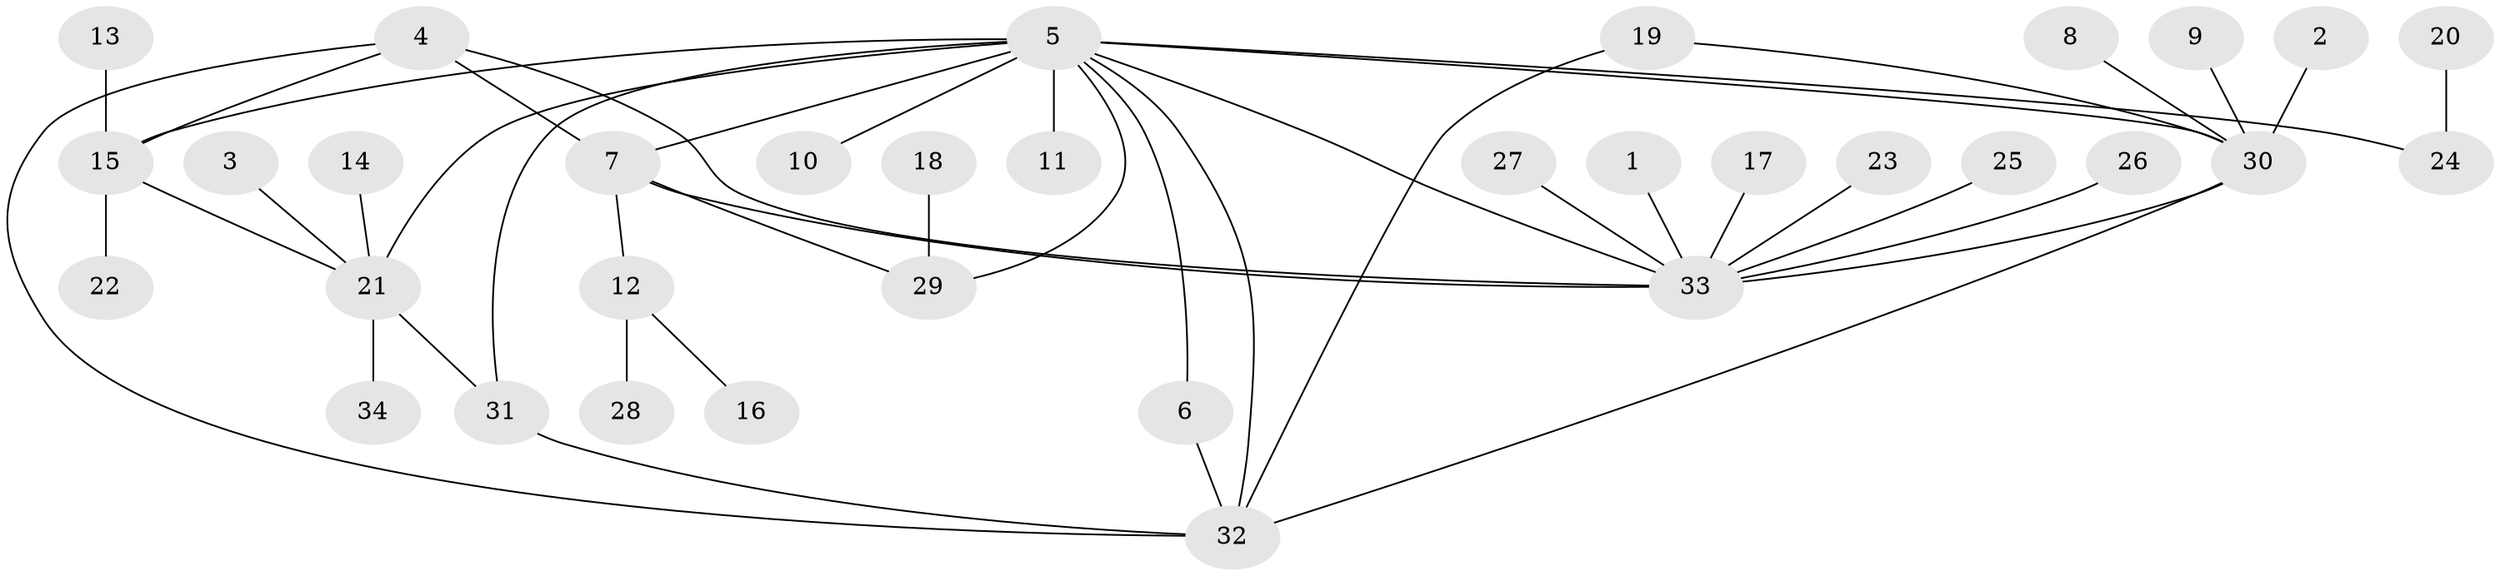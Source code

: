 // original degree distribution, {5: 0.07352941176470588, 4: 0.07352941176470588, 8: 0.04411764705882353, 6: 0.04411764705882353, 3: 0.058823529411764705, 9: 0.014705882352941176, 1: 0.5588235294117647, 2: 0.1323529411764706}
// Generated by graph-tools (version 1.1) at 2025/50/03/09/25 03:50:36]
// undirected, 34 vertices, 45 edges
graph export_dot {
graph [start="1"]
  node [color=gray90,style=filled];
  1;
  2;
  3;
  4;
  5;
  6;
  7;
  8;
  9;
  10;
  11;
  12;
  13;
  14;
  15;
  16;
  17;
  18;
  19;
  20;
  21;
  22;
  23;
  24;
  25;
  26;
  27;
  28;
  29;
  30;
  31;
  32;
  33;
  34;
  1 -- 33 [weight=1.0];
  2 -- 30 [weight=1.0];
  3 -- 21 [weight=1.0];
  4 -- 7 [weight=1.0];
  4 -- 15 [weight=1.0];
  4 -- 32 [weight=1.0];
  4 -- 33 [weight=1.0];
  5 -- 6 [weight=1.0];
  5 -- 7 [weight=2.0];
  5 -- 10 [weight=1.0];
  5 -- 11 [weight=1.0];
  5 -- 15 [weight=1.0];
  5 -- 21 [weight=2.0];
  5 -- 24 [weight=1.0];
  5 -- 29 [weight=1.0];
  5 -- 30 [weight=2.0];
  5 -- 31 [weight=1.0];
  5 -- 32 [weight=1.0];
  5 -- 33 [weight=1.0];
  6 -- 32 [weight=1.0];
  7 -- 12 [weight=1.0];
  7 -- 29 [weight=1.0];
  7 -- 33 [weight=1.0];
  8 -- 30 [weight=1.0];
  9 -- 30 [weight=1.0];
  12 -- 16 [weight=1.0];
  12 -- 28 [weight=1.0];
  13 -- 15 [weight=1.0];
  14 -- 21 [weight=1.0];
  15 -- 21 [weight=1.0];
  15 -- 22 [weight=1.0];
  17 -- 33 [weight=1.0];
  18 -- 29 [weight=1.0];
  19 -- 30 [weight=1.0];
  19 -- 32 [weight=1.0];
  20 -- 24 [weight=1.0];
  21 -- 31 [weight=1.0];
  21 -- 34 [weight=1.0];
  23 -- 33 [weight=1.0];
  25 -- 33 [weight=1.0];
  26 -- 33 [weight=1.0];
  27 -- 33 [weight=1.0];
  30 -- 32 [weight=1.0];
  30 -- 33 [weight=1.0];
  31 -- 32 [weight=1.0];
}
